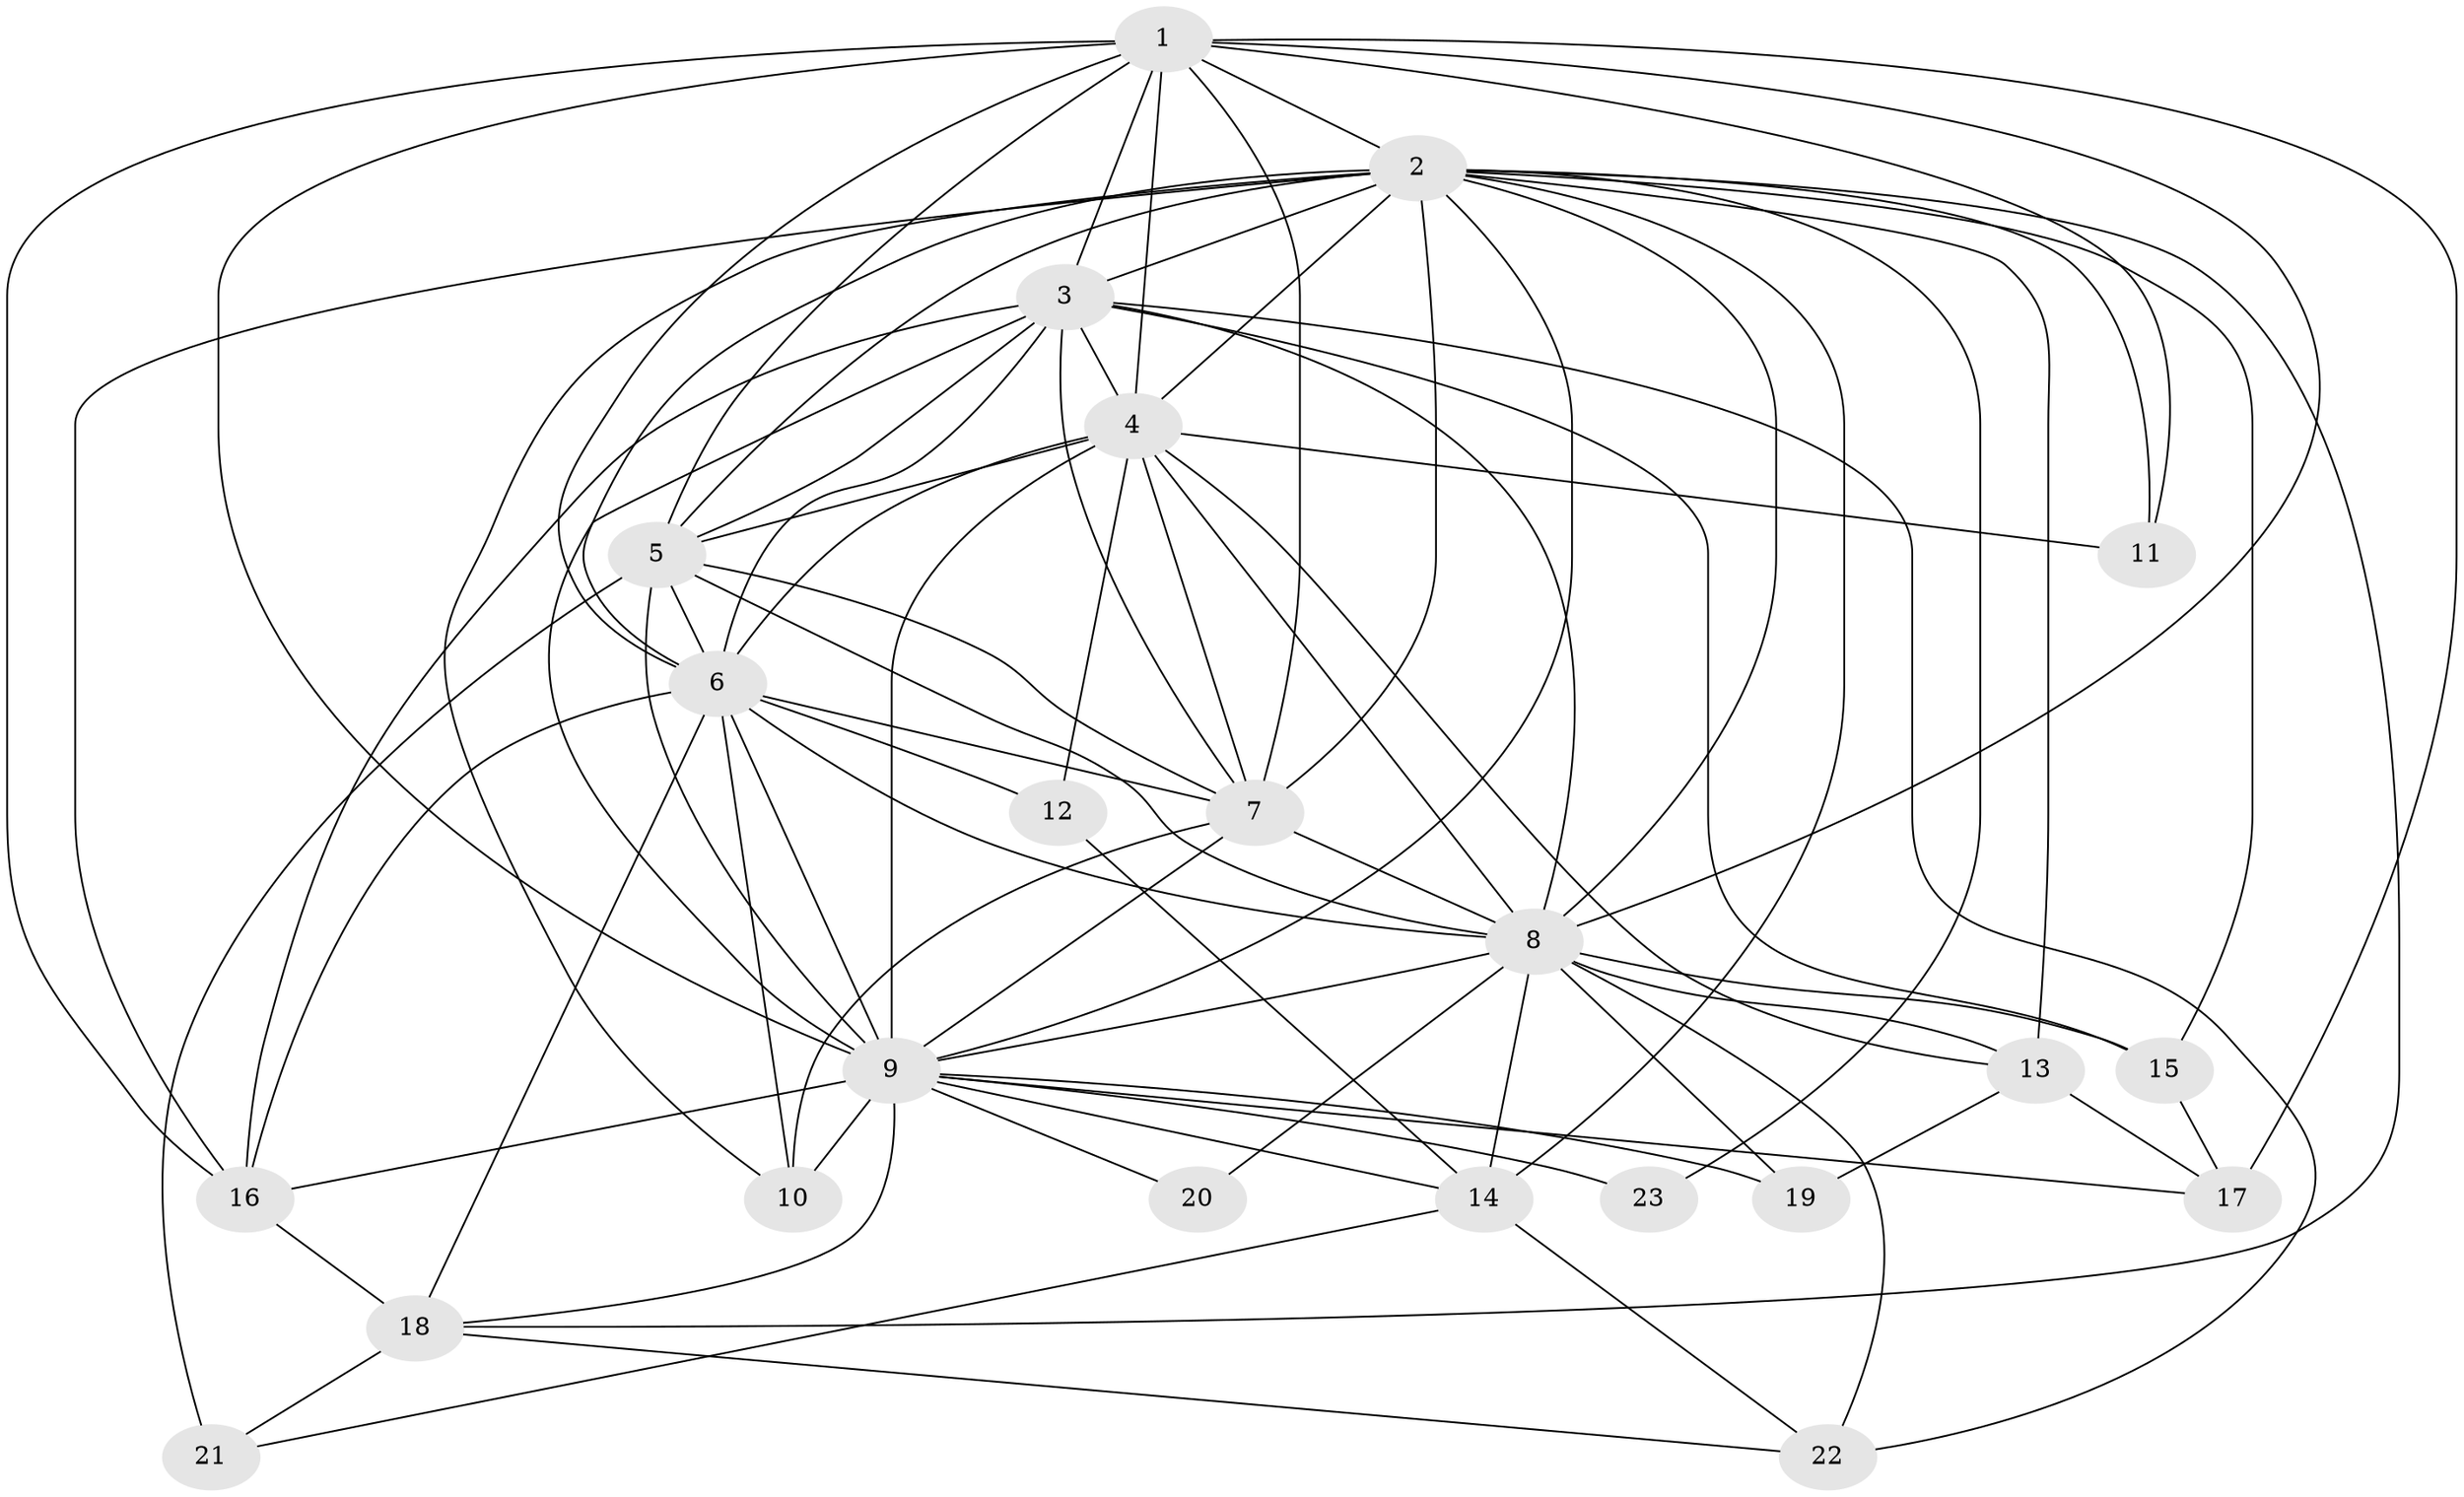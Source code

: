 // original degree distribution, {19: 0.013333333333333334, 24: 0.013333333333333334, 16: 0.013333333333333334, 33: 0.013333333333333334, 14: 0.013333333333333334, 15: 0.013333333333333334, 12: 0.013333333333333334, 17: 0.02666666666666667, 18: 0.013333333333333334, 2: 0.5733333333333334, 3: 0.2, 6: 0.02666666666666667, 5: 0.02666666666666667, 4: 0.04}
// Generated by graph-tools (version 1.1) at 2025/49/03/04/25 22:49:25]
// undirected, 23 vertices, 82 edges
graph export_dot {
  node [color=gray90,style=filled];
  1;
  2;
  3;
  4;
  5;
  6;
  7;
  8;
  9;
  10;
  11;
  12;
  13;
  14;
  15;
  16;
  17;
  18;
  19;
  20;
  21;
  22;
  23;
  1 -- 2 [weight=2.0];
  1 -- 3 [weight=1.0];
  1 -- 4 [weight=1.0];
  1 -- 5 [weight=1.0];
  1 -- 6 [weight=3.0];
  1 -- 7 [weight=1.0];
  1 -- 8 [weight=1.0];
  1 -- 9 [weight=3.0];
  1 -- 11 [weight=1.0];
  1 -- 16 [weight=1.0];
  1 -- 17 [weight=4.0];
  2 -- 3 [weight=2.0];
  2 -- 4 [weight=2.0];
  2 -- 5 [weight=3.0];
  2 -- 6 [weight=4.0];
  2 -- 7 [weight=3.0];
  2 -- 8 [weight=2.0];
  2 -- 9 [weight=3.0];
  2 -- 10 [weight=2.0];
  2 -- 11 [weight=1.0];
  2 -- 13 [weight=1.0];
  2 -- 14 [weight=1.0];
  2 -- 15 [weight=1.0];
  2 -- 16 [weight=1.0];
  2 -- 18 [weight=2.0];
  2 -- 23 [weight=2.0];
  3 -- 4 [weight=1.0];
  3 -- 5 [weight=1.0];
  3 -- 6 [weight=3.0];
  3 -- 7 [weight=1.0];
  3 -- 8 [weight=1.0];
  3 -- 9 [weight=1.0];
  3 -- 15 [weight=3.0];
  3 -- 16 [weight=1.0];
  3 -- 22 [weight=1.0];
  4 -- 5 [weight=2.0];
  4 -- 6 [weight=2.0];
  4 -- 7 [weight=1.0];
  4 -- 8 [weight=1.0];
  4 -- 9 [weight=19.0];
  4 -- 11 [weight=1.0];
  4 -- 12 [weight=1.0];
  4 -- 13 [weight=1.0];
  5 -- 6 [weight=2.0];
  5 -- 7 [weight=1.0];
  5 -- 8 [weight=1.0];
  5 -- 9 [weight=1.0];
  5 -- 21 [weight=2.0];
  6 -- 7 [weight=2.0];
  6 -- 8 [weight=2.0];
  6 -- 9 [weight=1.0];
  6 -- 10 [weight=1.0];
  6 -- 12 [weight=2.0];
  6 -- 16 [weight=1.0];
  6 -- 18 [weight=5.0];
  7 -- 8 [weight=2.0];
  7 -- 9 [weight=2.0];
  7 -- 10 [weight=4.0];
  8 -- 9 [weight=2.0];
  8 -- 13 [weight=1.0];
  8 -- 14 [weight=1.0];
  8 -- 15 [weight=1.0];
  8 -- 19 [weight=1.0];
  8 -- 20 [weight=1.0];
  8 -- 22 [weight=1.0];
  9 -- 10 [weight=1.0];
  9 -- 14 [weight=1.0];
  9 -- 16 [weight=1.0];
  9 -- 17 [weight=2.0];
  9 -- 18 [weight=3.0];
  9 -- 19 [weight=1.0];
  9 -- 20 [weight=1.0];
  9 -- 23 [weight=2.0];
  12 -- 14 [weight=1.0];
  13 -- 17 [weight=1.0];
  13 -- 19 [weight=1.0];
  14 -- 21 [weight=1.0];
  14 -- 22 [weight=1.0];
  15 -- 17 [weight=1.0];
  16 -- 18 [weight=1.0];
  18 -- 21 [weight=1.0];
  18 -- 22 [weight=1.0];
}
